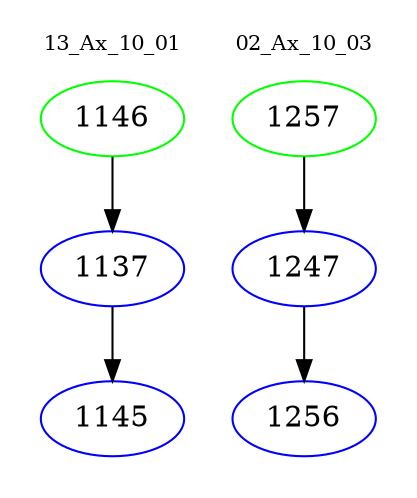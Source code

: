 digraph{
subgraph cluster_0 {
color = white
label = "13_Ax_10_01";
fontsize=10;
T0_1146 [label="1146", color="green"]
T0_1146 -> T0_1137 [color="black"]
T0_1137 [label="1137", color="blue"]
T0_1137 -> T0_1145 [color="black"]
T0_1145 [label="1145", color="blue"]
}
subgraph cluster_1 {
color = white
label = "02_Ax_10_03";
fontsize=10;
T1_1257 [label="1257", color="green"]
T1_1257 -> T1_1247 [color="black"]
T1_1247 [label="1247", color="blue"]
T1_1247 -> T1_1256 [color="black"]
T1_1256 [label="1256", color="blue"]
}
}
